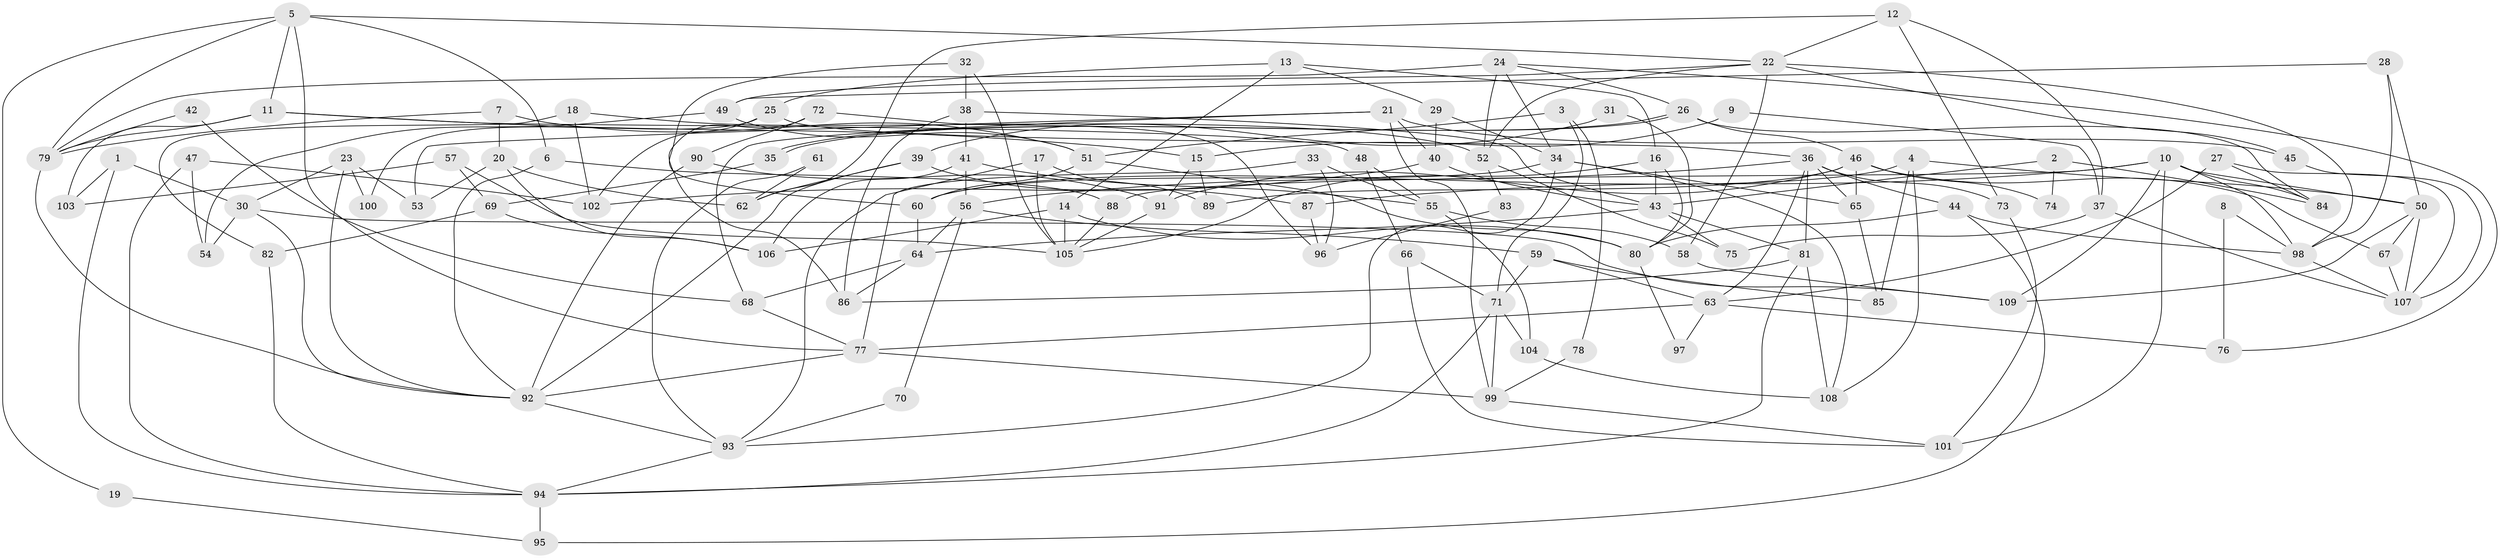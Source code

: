// Generated by graph-tools (version 1.1) at 2025/49/03/09/25 04:49:02]
// undirected, 109 vertices, 218 edges
graph export_dot {
graph [start="1"]
  node [color=gray90,style=filled];
  1;
  2;
  3;
  4;
  5;
  6;
  7;
  8;
  9;
  10;
  11;
  12;
  13;
  14;
  15;
  16;
  17;
  18;
  19;
  20;
  21;
  22;
  23;
  24;
  25;
  26;
  27;
  28;
  29;
  30;
  31;
  32;
  33;
  34;
  35;
  36;
  37;
  38;
  39;
  40;
  41;
  42;
  43;
  44;
  45;
  46;
  47;
  48;
  49;
  50;
  51;
  52;
  53;
  54;
  55;
  56;
  57;
  58;
  59;
  60;
  61;
  62;
  63;
  64;
  65;
  66;
  67;
  68;
  69;
  70;
  71;
  72;
  73;
  74;
  75;
  76;
  77;
  78;
  79;
  80;
  81;
  82;
  83;
  84;
  85;
  86;
  87;
  88;
  89;
  90;
  91;
  92;
  93;
  94;
  95;
  96;
  97;
  98;
  99;
  100;
  101;
  102;
  103;
  104;
  105;
  106;
  107;
  108;
  109;
  1 -- 94;
  1 -- 30;
  1 -- 103;
  2 -- 84;
  2 -- 43;
  2 -- 74;
  3 -- 71;
  3 -- 51;
  3 -- 78;
  4 -- 50;
  4 -- 108;
  4 -- 60;
  4 -- 85;
  5 -- 79;
  5 -- 11;
  5 -- 6;
  5 -- 19;
  5 -- 22;
  5 -- 77;
  6 -- 92;
  6 -- 88;
  7 -- 51;
  7 -- 79;
  7 -- 20;
  8 -- 98;
  8 -- 76;
  9 -- 37;
  9 -- 15;
  10 -- 88;
  10 -- 98;
  10 -- 50;
  10 -- 84;
  10 -- 87;
  10 -- 101;
  10 -- 109;
  11 -- 48;
  11 -- 103;
  11 -- 15;
  11 -- 79;
  12 -- 22;
  12 -- 73;
  12 -- 37;
  12 -- 62;
  13 -- 25;
  13 -- 29;
  13 -- 14;
  13 -- 16;
  14 -- 105;
  14 -- 80;
  14 -- 106;
  15 -- 89;
  15 -- 91;
  16 -- 80;
  16 -- 43;
  16 -- 105;
  17 -- 105;
  17 -- 93;
  17 -- 89;
  18 -- 52;
  18 -- 102;
  18 -- 82;
  19 -- 95;
  20 -- 53;
  20 -- 62;
  20 -- 106;
  21 -- 68;
  21 -- 45;
  21 -- 40;
  21 -- 53;
  21 -- 99;
  22 -- 98;
  22 -- 45;
  22 -- 49;
  22 -- 52;
  22 -- 58;
  23 -- 92;
  23 -- 30;
  23 -- 53;
  23 -- 100;
  24 -- 34;
  24 -- 26;
  24 -- 52;
  24 -- 76;
  24 -- 79;
  25 -- 102;
  25 -- 36;
  25 -- 100;
  26 -- 84;
  26 -- 35;
  26 -- 35;
  26 -- 46;
  27 -- 63;
  27 -- 107;
  27 -- 84;
  28 -- 50;
  28 -- 98;
  28 -- 49;
  29 -- 34;
  29 -- 40;
  30 -- 109;
  30 -- 92;
  30 -- 54;
  31 -- 39;
  31 -- 80;
  32 -- 105;
  32 -- 60;
  32 -- 38;
  33 -- 77;
  33 -- 55;
  33 -- 96;
  34 -- 108;
  34 -- 60;
  34 -- 65;
  34 -- 93;
  35 -- 69;
  36 -- 63;
  36 -- 65;
  36 -- 44;
  36 -- 56;
  36 -- 73;
  36 -- 81;
  37 -- 75;
  37 -- 107;
  38 -- 43;
  38 -- 41;
  38 -- 86;
  39 -- 87;
  39 -- 62;
  39 -- 92;
  40 -- 43;
  40 -- 102;
  41 -- 106;
  41 -- 55;
  41 -- 56;
  42 -- 79;
  42 -- 68;
  43 -- 64;
  43 -- 75;
  43 -- 81;
  44 -- 80;
  44 -- 95;
  44 -- 98;
  45 -- 107;
  46 -- 65;
  46 -- 67;
  46 -- 74;
  46 -- 89;
  46 -- 91;
  47 -- 94;
  47 -- 54;
  47 -- 102;
  48 -- 55;
  48 -- 66;
  49 -- 51;
  49 -- 54;
  50 -- 67;
  50 -- 107;
  50 -- 109;
  51 -- 60;
  51 -- 80;
  52 -- 75;
  52 -- 83;
  55 -- 58;
  55 -- 104;
  56 -- 59;
  56 -- 64;
  56 -- 70;
  57 -- 69;
  57 -- 105;
  57 -- 103;
  58 -- 109;
  59 -- 71;
  59 -- 63;
  59 -- 85;
  60 -- 64;
  61 -- 62;
  61 -- 93;
  63 -- 77;
  63 -- 76;
  63 -- 97;
  64 -- 86;
  64 -- 68;
  65 -- 85;
  66 -- 71;
  66 -- 101;
  67 -- 107;
  68 -- 77;
  69 -- 106;
  69 -- 82;
  70 -- 93;
  71 -- 99;
  71 -- 94;
  71 -- 104;
  72 -- 86;
  72 -- 90;
  72 -- 96;
  73 -- 101;
  77 -- 92;
  77 -- 99;
  78 -- 99;
  79 -- 92;
  80 -- 97;
  81 -- 86;
  81 -- 94;
  81 -- 108;
  82 -- 94;
  83 -- 96;
  87 -- 96;
  88 -- 105;
  90 -- 92;
  90 -- 91;
  91 -- 105;
  92 -- 93;
  93 -- 94;
  94 -- 95;
  98 -- 107;
  99 -- 101;
  104 -- 108;
}
